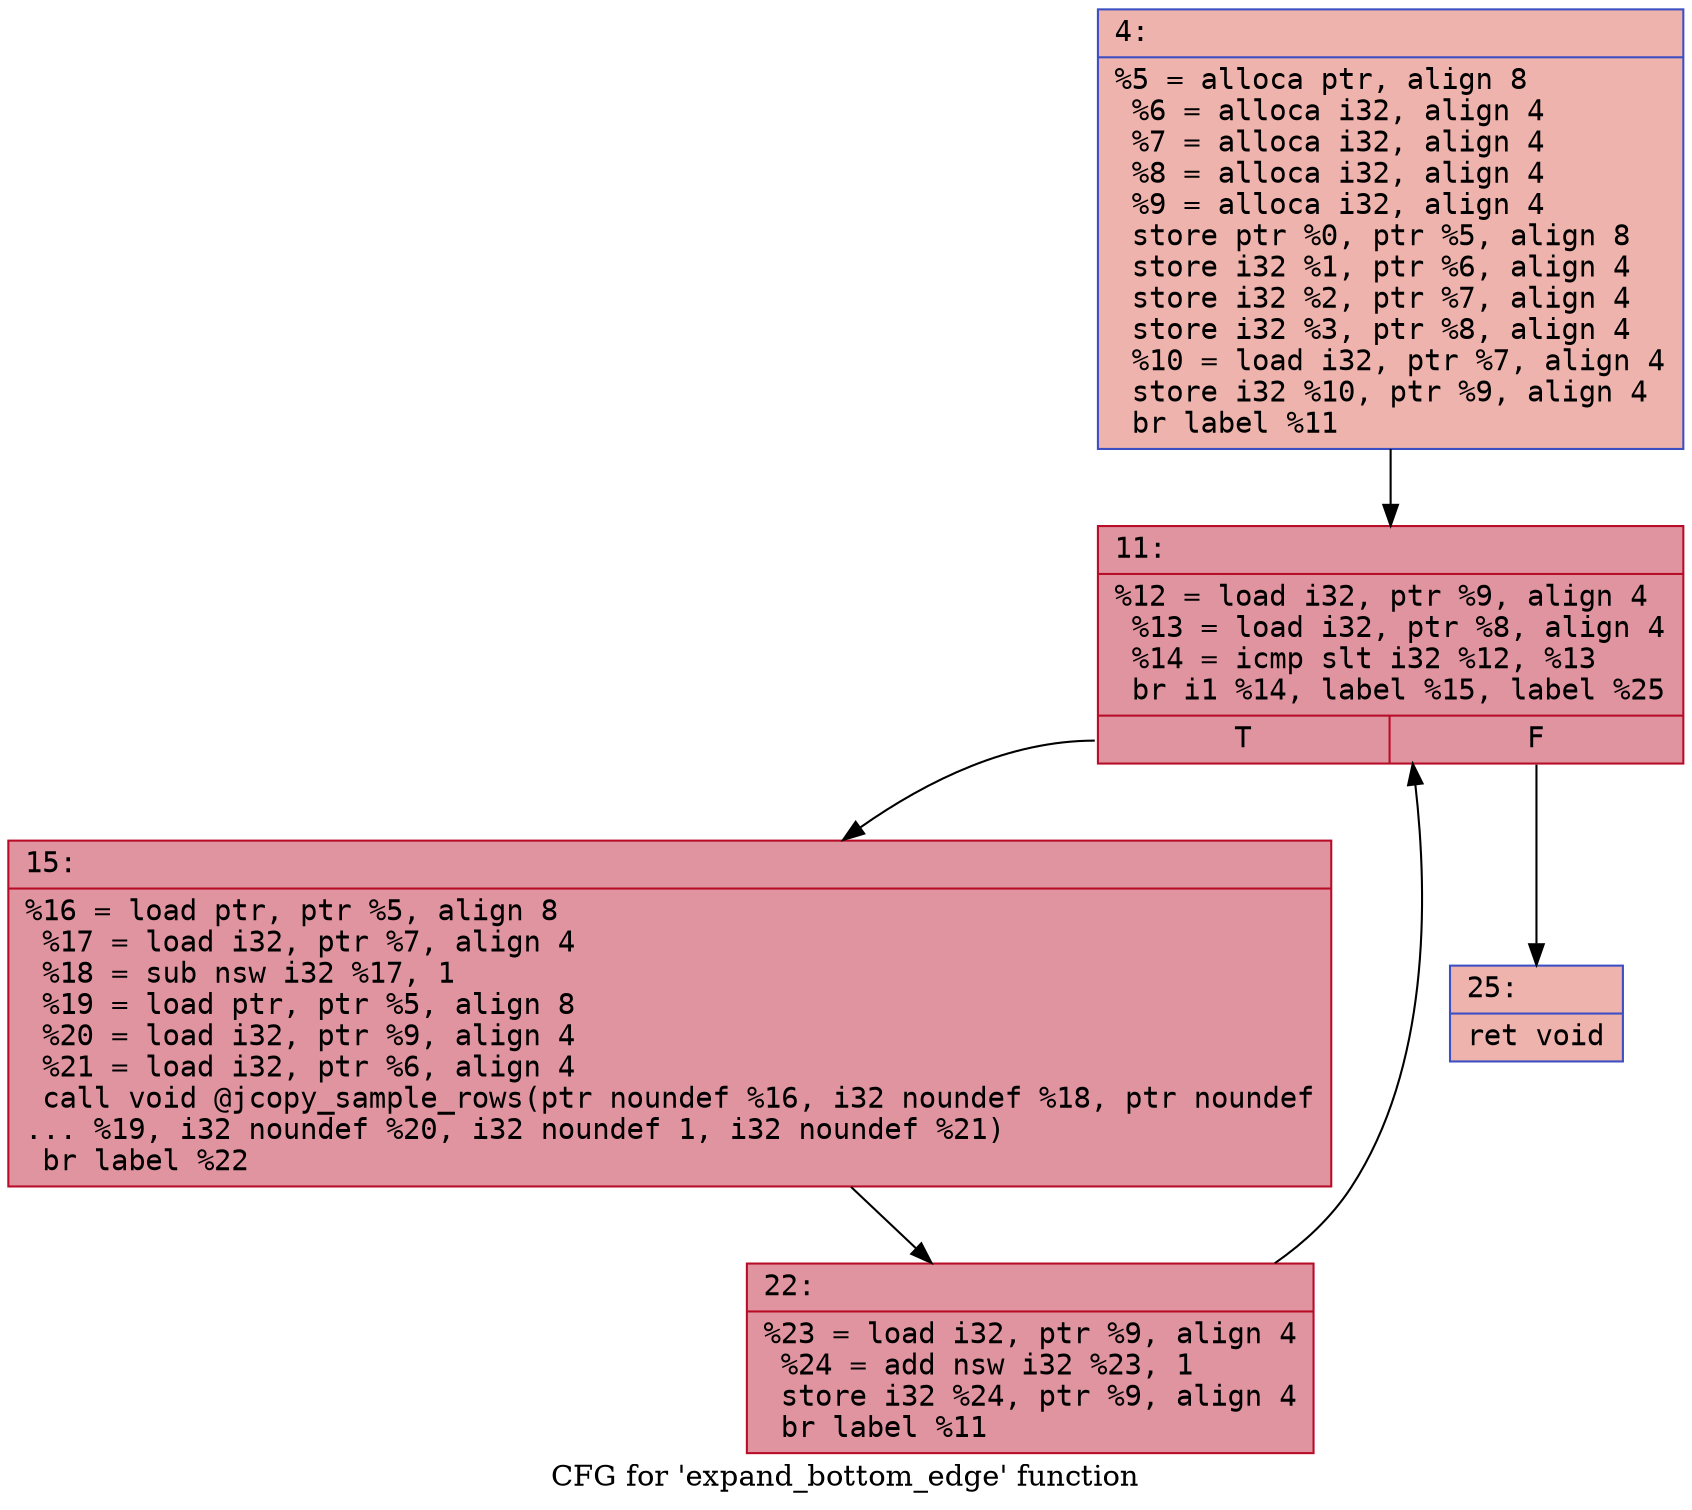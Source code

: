 digraph "CFG for 'expand_bottom_edge' function" {
	label="CFG for 'expand_bottom_edge' function";

	Node0x60000395fa70 [shape=record,color="#3d50c3ff", style=filled, fillcolor="#d6524470" fontname="Courier",label="{4:\l|  %5 = alloca ptr, align 8\l  %6 = alloca i32, align 4\l  %7 = alloca i32, align 4\l  %8 = alloca i32, align 4\l  %9 = alloca i32, align 4\l  store ptr %0, ptr %5, align 8\l  store i32 %1, ptr %6, align 4\l  store i32 %2, ptr %7, align 4\l  store i32 %3, ptr %8, align 4\l  %10 = load i32, ptr %7, align 4\l  store i32 %10, ptr %9, align 4\l  br label %11\l}"];
	Node0x60000395fa70 -> Node0x60000395fb60[tooltip="4 -> 11\nProbability 100.00%" ];
	Node0x60000395fb60 [shape=record,color="#b70d28ff", style=filled, fillcolor="#b70d2870" fontname="Courier",label="{11:\l|  %12 = load i32, ptr %9, align 4\l  %13 = load i32, ptr %8, align 4\l  %14 = icmp slt i32 %12, %13\l  br i1 %14, label %15, label %25\l|{<s0>T|<s1>F}}"];
	Node0x60000395fb60:s0 -> Node0x60000395fbb0[tooltip="11 -> 15\nProbability 96.88%" ];
	Node0x60000395fb60:s1 -> Node0x60000395fc50[tooltip="11 -> 25\nProbability 3.12%" ];
	Node0x60000395fbb0 [shape=record,color="#b70d28ff", style=filled, fillcolor="#b70d2870" fontname="Courier",label="{15:\l|  %16 = load ptr, ptr %5, align 8\l  %17 = load i32, ptr %7, align 4\l  %18 = sub nsw i32 %17, 1\l  %19 = load ptr, ptr %5, align 8\l  %20 = load i32, ptr %9, align 4\l  %21 = load i32, ptr %6, align 4\l  call void @jcopy_sample_rows(ptr noundef %16, i32 noundef %18, ptr noundef\l... %19, i32 noundef %20, i32 noundef 1, i32 noundef %21)\l  br label %22\l}"];
	Node0x60000395fbb0 -> Node0x60000395fc00[tooltip="15 -> 22\nProbability 100.00%" ];
	Node0x60000395fc00 [shape=record,color="#b70d28ff", style=filled, fillcolor="#b70d2870" fontname="Courier",label="{22:\l|  %23 = load i32, ptr %9, align 4\l  %24 = add nsw i32 %23, 1\l  store i32 %24, ptr %9, align 4\l  br label %11\l}"];
	Node0x60000395fc00 -> Node0x60000395fb60[tooltip="22 -> 11\nProbability 100.00%" ];
	Node0x60000395fc50 [shape=record,color="#3d50c3ff", style=filled, fillcolor="#d6524470" fontname="Courier",label="{25:\l|  ret void\l}"];
}
